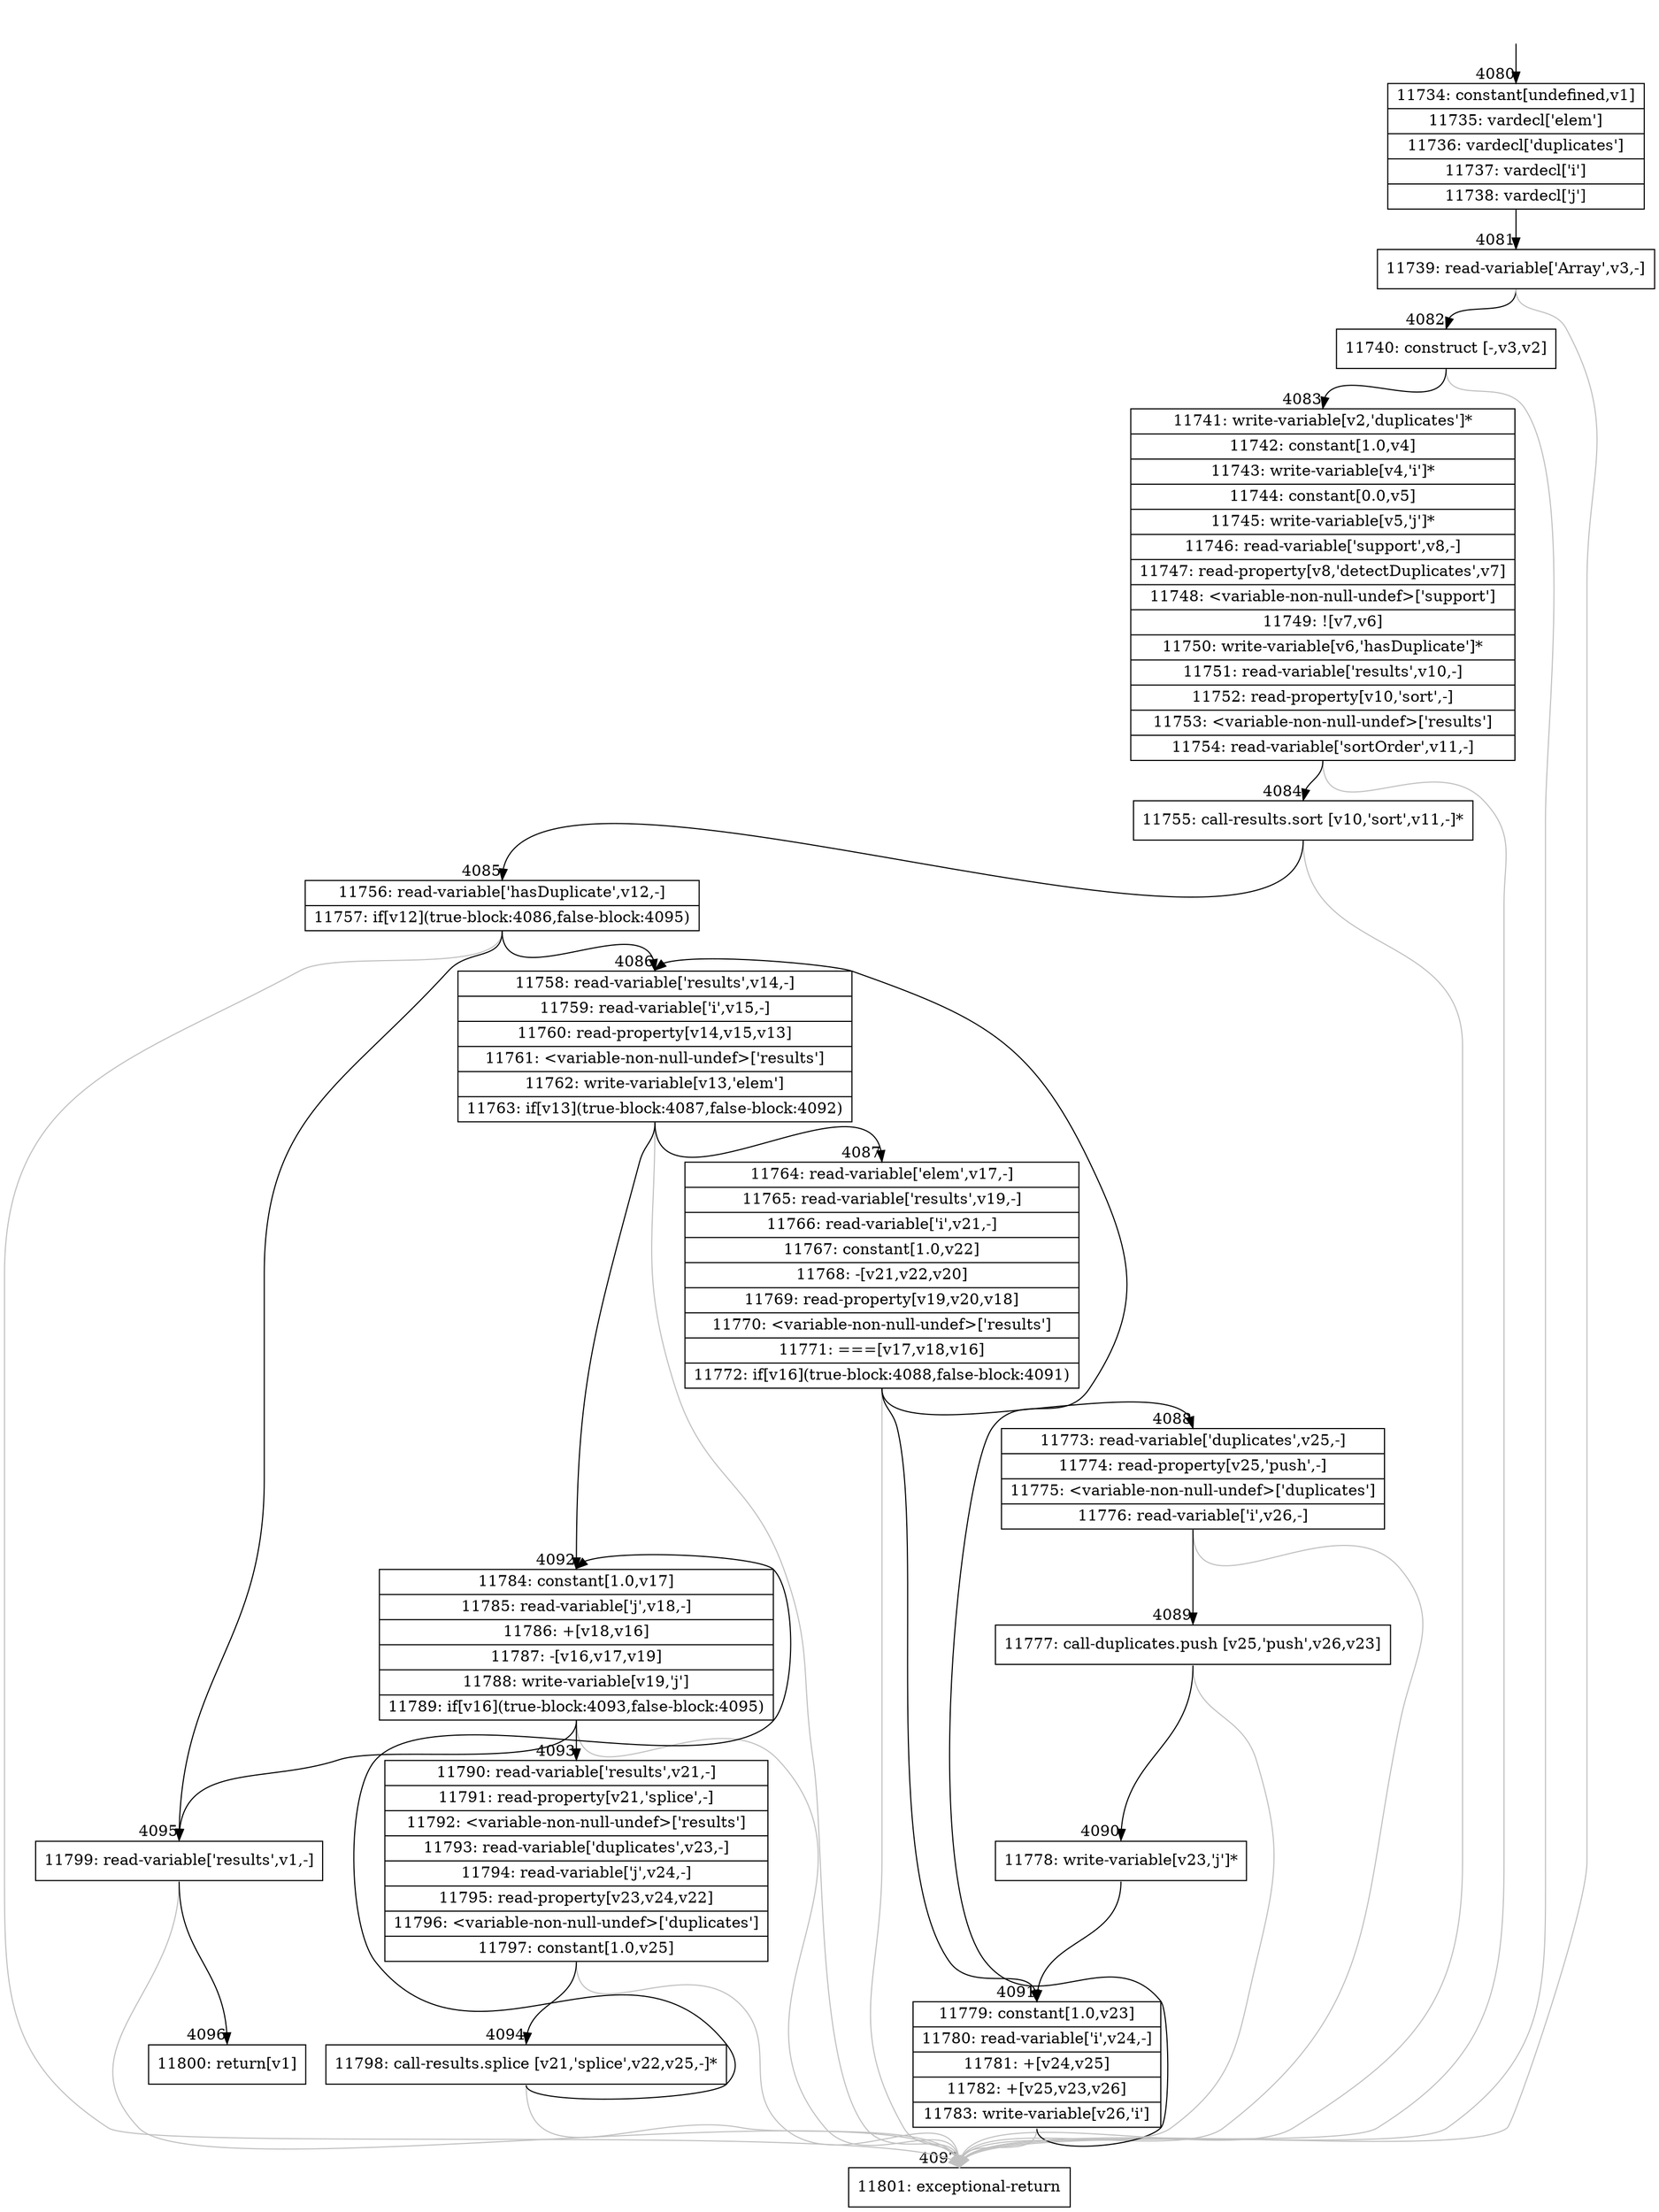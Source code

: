 digraph {
rankdir="TD"
BB_entry263[shape=none,label=""];
BB_entry263 -> BB4080 [tailport=s, headport=n, headlabel="    4080"]
BB4080 [shape=record label="{11734: constant[undefined,v1]|11735: vardecl['elem']|11736: vardecl['duplicates']|11737: vardecl['i']|11738: vardecl['j']}" ] 
BB4080 -> BB4081 [tailport=s, headport=n, headlabel="      4081"]
BB4081 [shape=record label="{11739: read-variable['Array',v3,-]}" ] 
BB4081 -> BB4082 [tailport=s, headport=n, headlabel="      4082"]
BB4081 -> BB4097 [tailport=s, headport=n, color=gray, headlabel="      4097"]
BB4082 [shape=record label="{11740: construct [-,v3,v2]}" ] 
BB4082 -> BB4083 [tailport=s, headport=n, headlabel="      4083"]
BB4082 -> BB4097 [tailport=s, headport=n, color=gray]
BB4083 [shape=record label="{11741: write-variable[v2,'duplicates']*|11742: constant[1.0,v4]|11743: write-variable[v4,'i']*|11744: constant[0.0,v5]|11745: write-variable[v5,'j']*|11746: read-variable['support',v8,-]|11747: read-property[v8,'detectDuplicates',v7]|11748: \<variable-non-null-undef\>['support']|11749: ![v7,v6]|11750: write-variable[v6,'hasDuplicate']*|11751: read-variable['results',v10,-]|11752: read-property[v10,'sort',-]|11753: \<variable-non-null-undef\>['results']|11754: read-variable['sortOrder',v11,-]}" ] 
BB4083 -> BB4084 [tailport=s, headport=n, headlabel="      4084"]
BB4083 -> BB4097 [tailport=s, headport=n, color=gray]
BB4084 [shape=record label="{11755: call-results.sort [v10,'sort',v11,-]*}" ] 
BB4084 -> BB4085 [tailport=s, headport=n, headlabel="      4085"]
BB4084 -> BB4097 [tailport=s, headport=n, color=gray]
BB4085 [shape=record label="{11756: read-variable['hasDuplicate',v12,-]|11757: if[v12](true-block:4086,false-block:4095)}" ] 
BB4085 -> BB4086 [tailport=s, headport=n, headlabel="      4086"]
BB4085 -> BB4095 [tailport=s, headport=n, headlabel="      4095"]
BB4085 -> BB4097 [tailport=s, headport=n, color=gray]
BB4086 [shape=record label="{11758: read-variable['results',v14,-]|11759: read-variable['i',v15,-]|11760: read-property[v14,v15,v13]|11761: \<variable-non-null-undef\>['results']|11762: write-variable[v13,'elem']|11763: if[v13](true-block:4087,false-block:4092)}" ] 
BB4086 -> BB4087 [tailport=s, headport=n, headlabel="      4087"]
BB4086 -> BB4092 [tailport=s, headport=n, headlabel="      4092"]
BB4086 -> BB4097 [tailport=s, headport=n, color=gray]
BB4087 [shape=record label="{11764: read-variable['elem',v17,-]|11765: read-variable['results',v19,-]|11766: read-variable['i',v21,-]|11767: constant[1.0,v22]|11768: -[v21,v22,v20]|11769: read-property[v19,v20,v18]|11770: \<variable-non-null-undef\>['results']|11771: ===[v17,v18,v16]|11772: if[v16](true-block:4088,false-block:4091)}" ] 
BB4087 -> BB4088 [tailport=s, headport=n, headlabel="      4088"]
BB4087 -> BB4091 [tailport=s, headport=n, headlabel="      4091"]
BB4087 -> BB4097 [tailport=s, headport=n, color=gray]
BB4088 [shape=record label="{11773: read-variable['duplicates',v25,-]|11774: read-property[v25,'push',-]|11775: \<variable-non-null-undef\>['duplicates']|11776: read-variable['i',v26,-]}" ] 
BB4088 -> BB4089 [tailport=s, headport=n, headlabel="      4089"]
BB4088 -> BB4097 [tailport=s, headport=n, color=gray]
BB4089 [shape=record label="{11777: call-duplicates.push [v25,'push',v26,v23]}" ] 
BB4089 -> BB4090 [tailport=s, headport=n, headlabel="      4090"]
BB4089 -> BB4097 [tailport=s, headport=n, color=gray]
BB4090 [shape=record label="{11778: write-variable[v23,'j']*}" ] 
BB4090 -> BB4091 [tailport=s, headport=n]
BB4091 [shape=record label="{11779: constant[1.0,v23]|11780: read-variable['i',v24,-]|11781: +[v24,v25]|11782: +[v25,v23,v26]|11783: write-variable[v26,'i']}" ] 
BB4091 -> BB4086 [tailport=s, headport=n]
BB4091 -> BB4097 [tailport=s, headport=n, color=gray]
BB4092 [shape=record label="{11784: constant[1.0,v17]|11785: read-variable['j',v18,-]|11786: +[v18,v16]|11787: -[v16,v17,v19]|11788: write-variable[v19,'j']|11789: if[v16](true-block:4093,false-block:4095)}" ] 
BB4092 -> BB4093 [tailport=s, headport=n, headlabel="      4093"]
BB4092 -> BB4095 [tailport=s, headport=n]
BB4092 -> BB4097 [tailport=s, headport=n, color=gray]
BB4093 [shape=record label="{11790: read-variable['results',v21,-]|11791: read-property[v21,'splice',-]|11792: \<variable-non-null-undef\>['results']|11793: read-variable['duplicates',v23,-]|11794: read-variable['j',v24,-]|11795: read-property[v23,v24,v22]|11796: \<variable-non-null-undef\>['duplicates']|11797: constant[1.0,v25]}" ] 
BB4093 -> BB4094 [tailport=s, headport=n, headlabel="      4094"]
BB4093 -> BB4097 [tailport=s, headport=n, color=gray]
BB4094 [shape=record label="{11798: call-results.splice [v21,'splice',v22,v25,-]*}" ] 
BB4094 -> BB4092 [tailport=s, headport=n]
BB4094 -> BB4097 [tailport=s, headport=n, color=gray]
BB4095 [shape=record label="{11799: read-variable['results',v1,-]}" ] 
BB4095 -> BB4096 [tailport=s, headport=n, headlabel="      4096"]
BB4095 -> BB4097 [tailport=s, headport=n, color=gray]
BB4096 [shape=record label="{11800: return[v1]}" ] 
BB4097 [shape=record label="{11801: exceptional-return}" ] 
}
